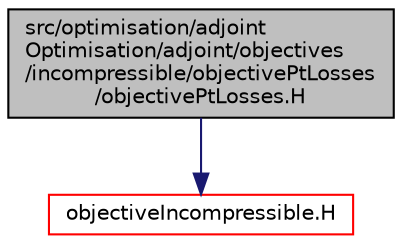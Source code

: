 digraph "src/optimisation/adjointOptimisation/adjoint/objectives/incompressible/objectivePtLosses/objectivePtLosses.H"
{
  bgcolor="transparent";
  edge [fontname="Helvetica",fontsize="10",labelfontname="Helvetica",labelfontsize="10"];
  node [fontname="Helvetica",fontsize="10",shape=record];
  Node1 [label="src/optimisation/adjoint\lOptimisation/adjoint/objectives\l/incompressible/objectivePtLosses\l/objectivePtLosses.H",height=0.2,width=0.4,color="black", fillcolor="grey75", style="filled" fontcolor="black"];
  Node1 -> Node2 [color="midnightblue",fontsize="10",style="solid",fontname="Helvetica"];
  Node2 [label="objectiveIncompressible.H",height=0.2,width=0.4,color="red",URL="$objectiveIncompressible_8H.html"];
}
